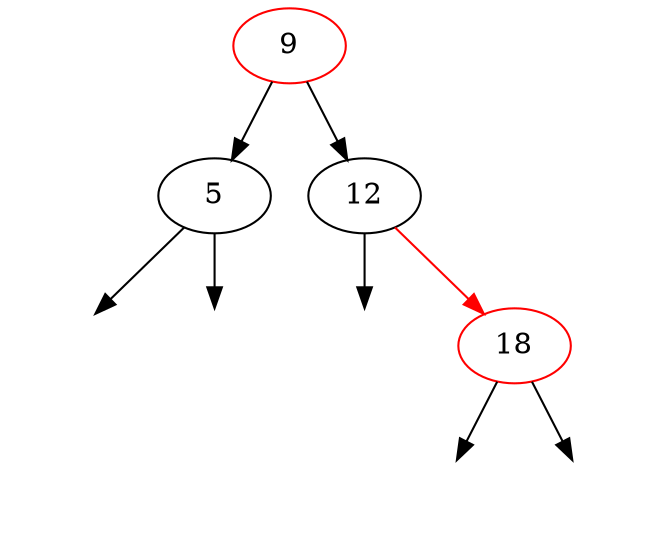 digraph RBTree {
"139660434247376" [color=red,label="9"]
"139660434247376" -> "139660436098128"
"139660436098128" [label="5"]
L139660436098128 [label="",color=none]
139660436098128 -> L139660436098128
R139660436098128 [label="",color=none]
139660436098128 -> R139660436098128
"139660434247376" -> "139660435791312"
"139660435791312" [label="12"]
L139660435791312 [label="",color=none]
139660435791312 -> L139660435791312
"139660435791312" -> "139660435887824" [color="red"]
"139660435887824" [color=red,label="18"]
L139660435887824 [label="",color=none]
139660435887824 -> L139660435887824
R139660435887824 [label="",color=none]
139660435887824 -> R139660435887824
}
